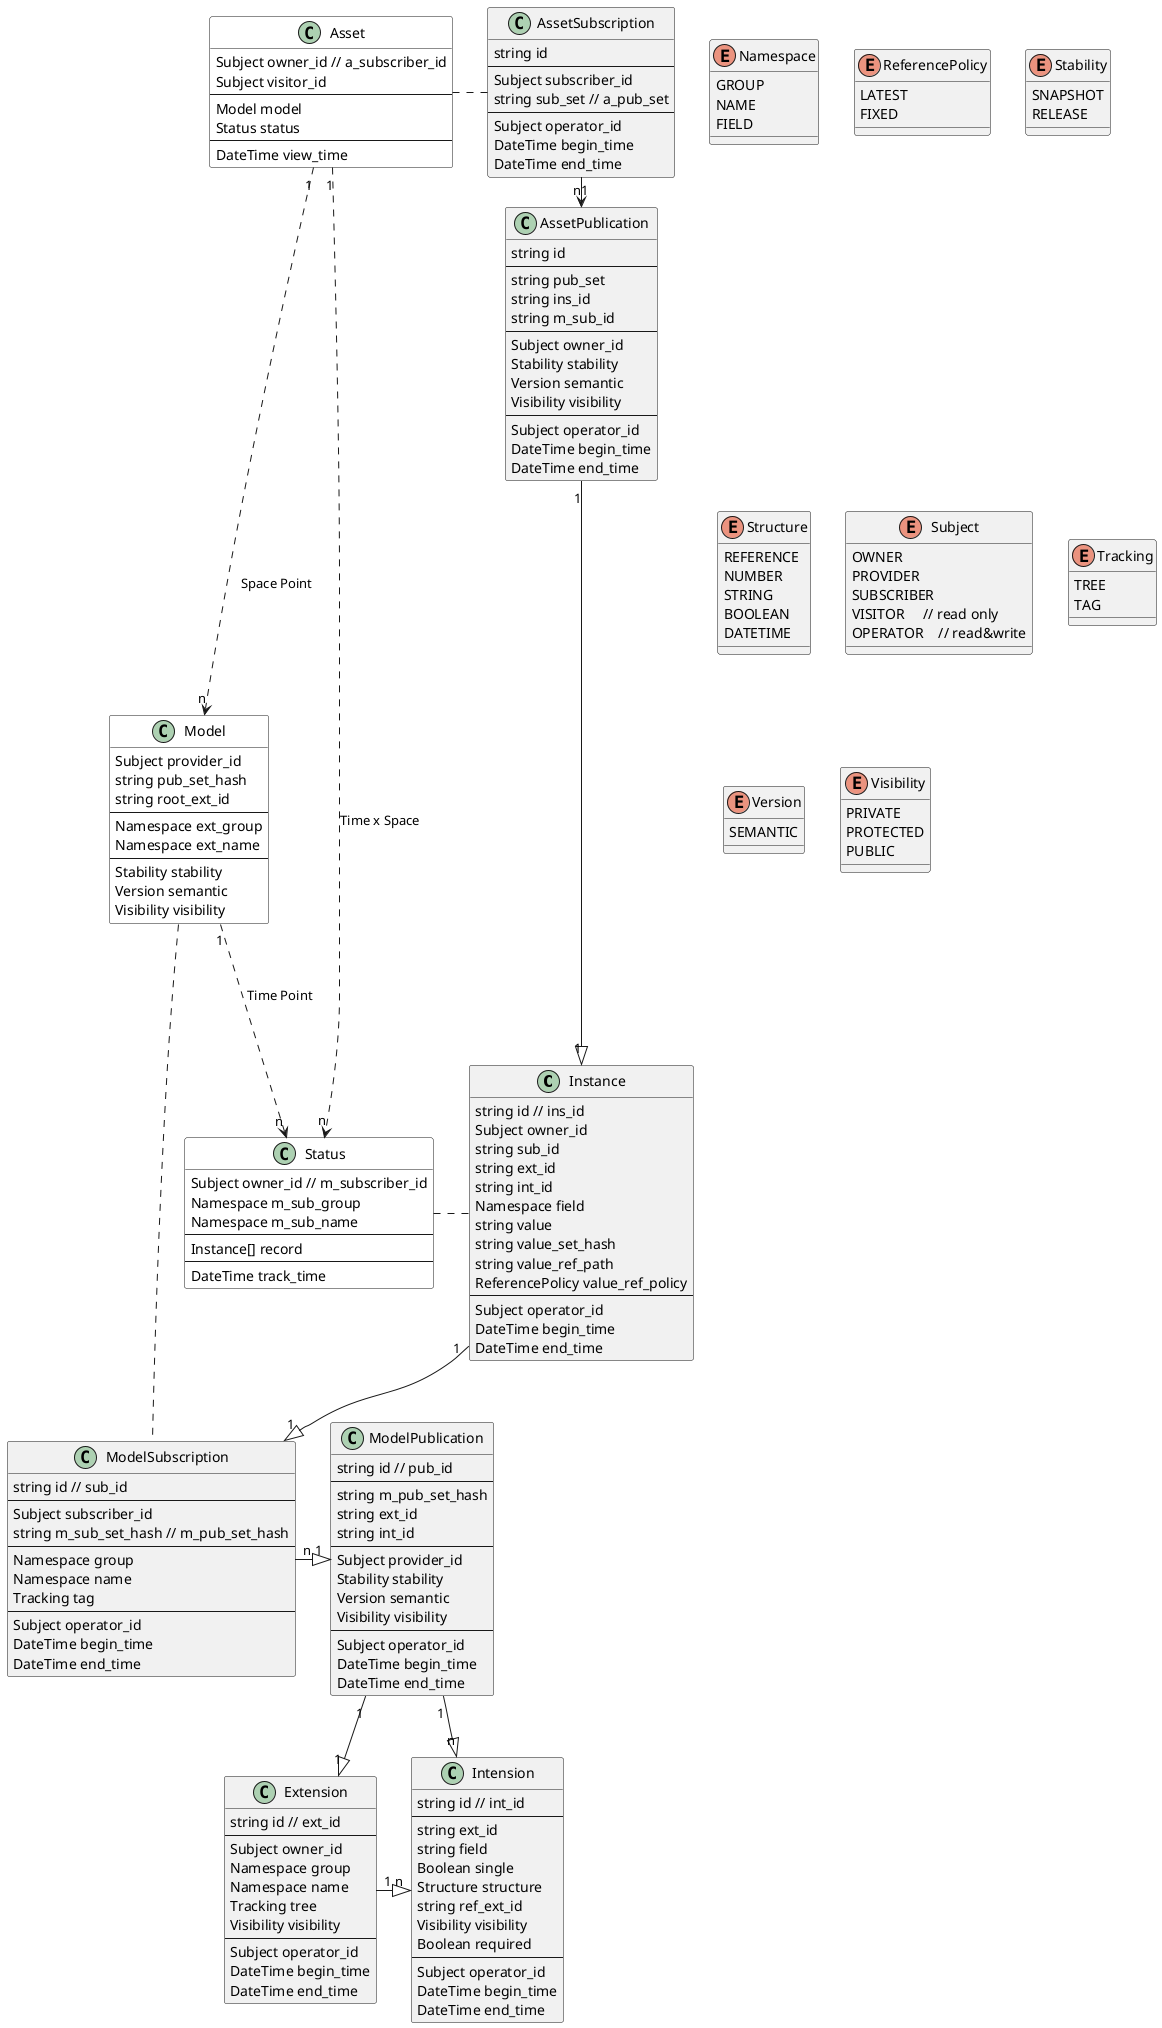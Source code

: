 @startuml


Instance "1" -down-|>  "1" ModelSubscription

Asset .right.. AssetSubscription

Status ..right.. Instance

Model ..right... ModelSubscription

Asset "1" ...> "n" Model : "Space Point"
Asset "1" ...> "n" Status : "Time x Space"
Model "1" ...> "n" Status : "Time Point"



ModelSubscription "n" -right-|> "1" ModelPublication

ModelPublication "1" --|>  "1" Extension
ModelPublication "1" --|>  "n" Intension

Extension "1" --right--|> "n" Intension

AssetPublication "1" -down-|> "1" Instance

AssetSubscription "n" -right-> "1" AssetPublication



class Asset #FFFFFF {
    Subject owner_id // a_subscriber_id
    Subject visitor_id
    ---
    Model model
    Status status
    ---
    DateTime view_time
}

class Status #FFFFFF {
    Subject owner_id // m_subscriber_id
    Namespace m_sub_group
    Namespace m_sub_name
    ---
    Instance[] record
    ---
    DateTime track_time
}

class Model #FFFFFF {
    Subject provider_id
    string pub_set_hash
    string root_ext_id
    ---
    Namespace ext_group
    Namespace ext_name
    ---
    Stability stability
    Version semantic
    Visibility visibility
}

class AssetSubscription {
    string id
    ---
    Subject subscriber_id
    string sub_set // a_pub_set
    ---
    Subject operator_id
    DateTime begin_time
    DateTime end_time
}

class AssetPublication{
    string id
    ---
    string pub_set
    string ins_id
    string m_sub_id
    ---
    Subject owner_id
    Stability stability
    Version semantic
    Visibility visibility
    ---
    Subject operator_id
    DateTime begin_time
    DateTime end_time
}



class Extension {
    string id // ext_id
    ---
    Subject owner_id
    Namespace group
    Namespace name
    Tracking tree
    Visibility visibility
    ---
    Subject operator_id
    DateTime begin_time
    DateTime end_time
}

class Intension {
    string id // int_id
    ---
    string ext_id
    string field
    Boolean single
    Structure structure
    string ref_ext_id
    Visibility visibility
    Boolean required
    ---
    Subject operator_id
    DateTime begin_time
    DateTime end_time
}

class ModelPublication {
    string id // pub_id
    ---
    string m_pub_set_hash
    string ext_id
    string int_id
    ---
    Subject provider_id
    Stability stability
    Version semantic
    Visibility visibility
    ---
    Subject operator_id
    DateTime begin_time
    DateTime end_time
}

class ModelSubscription {
    string id // sub_id
    ---
    Subject subscriber_id
    string m_sub_set_hash // m_pub_set_hash
    ---
    Namespace group
    Namespace name
    Tracking tag
    ---
    Subject operator_id
    DateTime begin_time
    DateTime end_time
}

class Instance {
    string id // ins_id
    Subject owner_id
    string sub_id
    string ext_id
    string int_id
    Namespace field
    string value
    string value_set_hash
    string value_ref_path
    ReferencePolicy value_ref_policy
    ---
    Subject operator_id
    DateTime begin_time
    DateTime end_time
}




enum Namespace {
    GROUP
    NAME
    FIELD
}
enum ReferencePolicy {
    LATEST
    FIXED
}

enum Stability {
    SNAPSHOT
    RELEASE
}
enum Structure {
    REFERENCE
    NUMBER
    STRING
    BOOLEAN
    DATETIME
}
enum Subject {
    OWNER
    PROVIDER
    SUBSCRIBER
    VISITOR     // read only
    OPERATOR    // read&write
}
enum Tracking {
    TREE
    TAG
}
enum Version {
    SEMANTIC
}
enum Visibility {
    PRIVATE
    PROTECTED
    PUBLIC
}



@enduml



